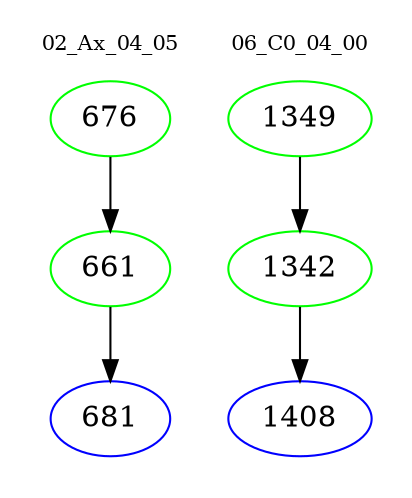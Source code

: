 digraph{
subgraph cluster_0 {
color = white
label = "02_Ax_04_05";
fontsize=10;
T0_676 [label="676", color="green"]
T0_676 -> T0_661 [color="black"]
T0_661 [label="661", color="green"]
T0_661 -> T0_681 [color="black"]
T0_681 [label="681", color="blue"]
}
subgraph cluster_1 {
color = white
label = "06_C0_04_00";
fontsize=10;
T1_1349 [label="1349", color="green"]
T1_1349 -> T1_1342 [color="black"]
T1_1342 [label="1342", color="green"]
T1_1342 -> T1_1408 [color="black"]
T1_1408 [label="1408", color="blue"]
}
}
